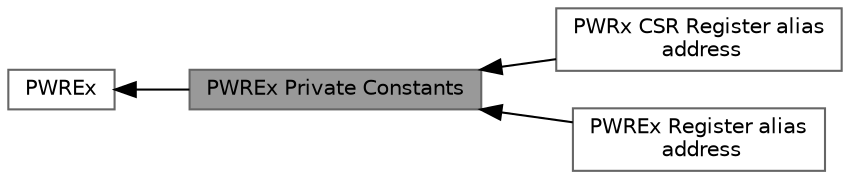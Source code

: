 digraph "PWREx Private Constants"
{
 // LATEX_PDF_SIZE
  bgcolor="transparent";
  edge [fontname=Helvetica,fontsize=10,labelfontname=Helvetica,labelfontsize=10];
  node [fontname=Helvetica,fontsize=10,shape=box,height=0.2,width=0.4];
  rankdir=LR;
  Node2 [id="Node000002",label="PWREx",height=0.2,width=0.4,color="grey40", fillcolor="white", style="filled",URL="$group__PWREx.html",tooltip="PWR HAL module driver."];
  Node4 [id="Node000004",label="PWRx CSR Register alias\l address",height=0.2,width=0.4,color="grey40", fillcolor="white", style="filled",URL="$group__PWREx__CSR__register__alias.html",tooltip=" "];
  Node1 [id="Node000001",label="PWREx Private Constants",height=0.2,width=0.4,color="gray40", fillcolor="grey60", style="filled", fontcolor="black",tooltip=" "];
  Node3 [id="Node000003",label="PWREx Register alias\l address",height=0.2,width=0.4,color="grey40", fillcolor="white", style="filled",URL="$group__PWREx__register__alias__address.html",tooltip=" "];
  Node2->Node1 [shape=plaintext, dir="back", style="solid"];
  Node1->Node3 [shape=plaintext, dir="back", style="solid"];
  Node1->Node4 [shape=plaintext, dir="back", style="solid"];
}
